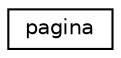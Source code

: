digraph "Graphical Class Hierarchy"
{
  edge [fontname="Helvetica",fontsize="10",labelfontname="Helvetica",labelfontsize="10"];
  node [fontname="Helvetica",fontsize="10",shape=record];
  rankdir="LR";
  Node1 [label="pagina",height=0.2,width=0.4,color="black", fillcolor="white", style="filled",URL="$classpagina.html",tooltip="The class pagina : Clase que define los atributos y métodos que corresponden a una página..."];
}
